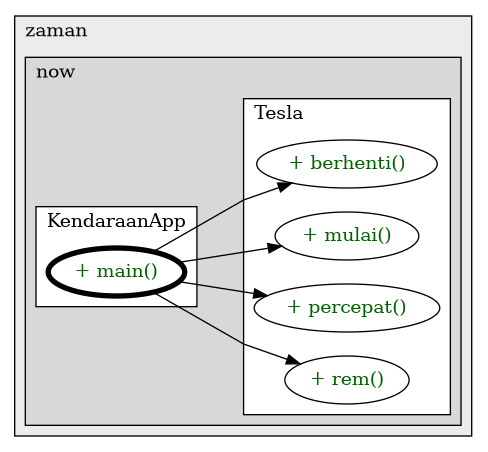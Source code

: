 @startuml

/' diagram meta data start
config=CallConfiguration;
{
  "rootMethod": "programmer.zaman.now.InterfaceInheritance.KendaraanApp#main(String[])",
  "projectClassification": {
    "searchMode": "OpenProject", // OpenProject, AllProjects
    "includedProjects": "",
    "pathEndKeywords": "*.impl",
    "isClientPath": "",
    "isClientName": "",
    "isTestPath": "",
    "isTestName": "",
    "isMappingPath": "",
    "isMappingName": "",
    "isDataAccessPath": "",
    "isDataAccessName": "",
    "isDataStructurePath": "",
    "isDataStructureName": "",
    "isInterfaceStructuresPath": "",
    "isInterfaceStructuresName": "",
    "isEntryPointPath": "",
    "isEntryPointName": "",
    "treatFinalFieldsAsMandatory": false
  },
  "graphRestriction": {
    "classPackageExcludeFilter": "",
    "classPackageIncludeFilter": "",
    "classNameExcludeFilter": "",
    "classNameIncludeFilter": "",
    "methodNameExcludeFilter": "",
    "methodNameIncludeFilter": "",
    "removeByInheritance": "", // inheritance/annotation based filtering is done in a second step
    "removeByAnnotation": "",
    "removeByClassPackage": "", // cleanup the graph after inheritance/annotation based filtering is done
    "removeByClassName": "",
    "cutMappings": false,
    "cutEnum": true,
    "cutTests": true,
    "cutClient": true,
    "cutDataAccess": true,
    "cutInterfaceStructures": true,
    "cutDataStructures": true,
    "cutGetterAndSetter": true,
    "cutConstructors": true
  },
  "graphTraversal": {
    "forwardDepth": 3,
    "backwardDepth": 3,
    "classPackageExcludeFilter": "",
    "classPackageIncludeFilter": "",
    "classNameExcludeFilter": "",
    "classNameIncludeFilter": "",
    "methodNameExcludeFilter": "",
    "methodNameIncludeFilter": "",
    "hideMappings": false,
    "hideDataStructures": false,
    "hidePrivateMethods": true,
    "hideInterfaceCalls": true, // indirection: implementation -> interface (is hidden) -> implementation
    "onlyShowApplicationEntryPoints": false, // root node is included
    "useMethodCallsForStructureDiagram": "ForwardOnly" // ForwardOnly, BothDirections, No
  },
  "details": {
    "aggregation": "GroupByClass", // ByClass, GroupByClass, None
    "showMethodParametersTypes": false,
    "showMethodParametersNames": false,
    "showMethodReturnType": false,
    "showPackageLevels": 2,
    "showCallOrder": false,
    "edgeMode": "MethodsOnly", // TypesOnly, MethodsOnly, TypesAndMethods, MethodsAndDirectTypeUsage
    "showDetailedClassStructure": false
  },
  "rootClass": "programmer.zaman.now.InterfaceInheritance.KendaraanApp",
  "extensionCallbackMethod": "" // qualified.class.name#methodName - signature: public static String method(String)
}
diagram meta data end '/



digraph g {
    rankdir="LR"
    splines=polyline
    

'nodes 
subgraph cluster_115667155 { 
   	label=zaman
	labeljust=l
	fillcolor="#ececec"
	style=filled
   
   subgraph cluster_916513595 { 
   	label=now
	labeljust=l
	fillcolor="#d8d8d8"
	style=filled
   
   subgraph cluster_1660825370 { 
   	label=KendaraanApp
	labeljust=l
	fillcolor=white
	style=filled
   
   KendaraanApp1417923876XXXmain1859653459[
	label="+ main()"
	style=filled
	fillcolor=white
	tooltip="KendaraanApp

null"
	penwidth=4
	fontcolor=darkgreen
];
} 

subgraph cluster_549984411 { 
   	label=Tesla
	labeljust=l
	fillcolor=white
	style=filled
   
   Tesla1417923876XXXberhenti0[
	label="+ berhenti()"
	style=filled
	fillcolor=white
	tooltip="Tesla

null"
	fontcolor=darkgreen
];

Tesla1417923876XXXmulai0[
	label="+ mulai()"
	style=filled
	fillcolor=white
	tooltip="Tesla

null"
	fontcolor=darkgreen
];

Tesla1417923876XXXpercepat0[
	label="+ percepat()"
	style=filled
	fillcolor=white
	tooltip="Tesla

null"
	fontcolor=darkgreen
];

Tesla1417923876XXXrem0[
	label="+ rem()"
	style=filled
	fillcolor=white
	tooltip="Tesla

null"
	fontcolor=darkgreen
];
} 
} 
} 

'edges    
KendaraanApp1417923876XXXmain1859653459 -> Tesla1417923876XXXberhenti0;
KendaraanApp1417923876XXXmain1859653459 -> Tesla1417923876XXXmulai0;
KendaraanApp1417923876XXXmain1859653459 -> Tesla1417923876XXXpercepat0;
KendaraanApp1417923876XXXmain1859653459 -> Tesla1417923876XXXrem0;
    
}
@enduml